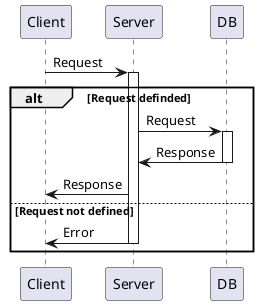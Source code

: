 @startuml

Client -> Server: Request
activate Server
alt Request definded
  Server -> DB: Request
  activate DB
  DB -> Server: Response
  deactivate DB
  Server -> Client: Response
else Request not defined
  Server -> Client: Error
  deactivate Server
end
@enduml
